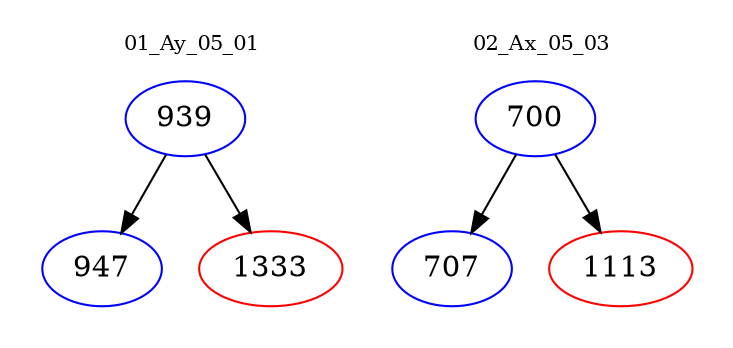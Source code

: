 digraph{
subgraph cluster_0 {
color = white
label = "01_Ay_05_01";
fontsize=10;
T0_939 [label="939", color="blue"]
T0_939 -> T0_947 [color="black"]
T0_947 [label="947", color="blue"]
T0_939 -> T0_1333 [color="black"]
T0_1333 [label="1333", color="red"]
}
subgraph cluster_1 {
color = white
label = "02_Ax_05_03";
fontsize=10;
T1_700 [label="700", color="blue"]
T1_700 -> T1_707 [color="black"]
T1_707 [label="707", color="blue"]
T1_700 -> T1_1113 [color="black"]
T1_1113 [label="1113", color="red"]
}
}
